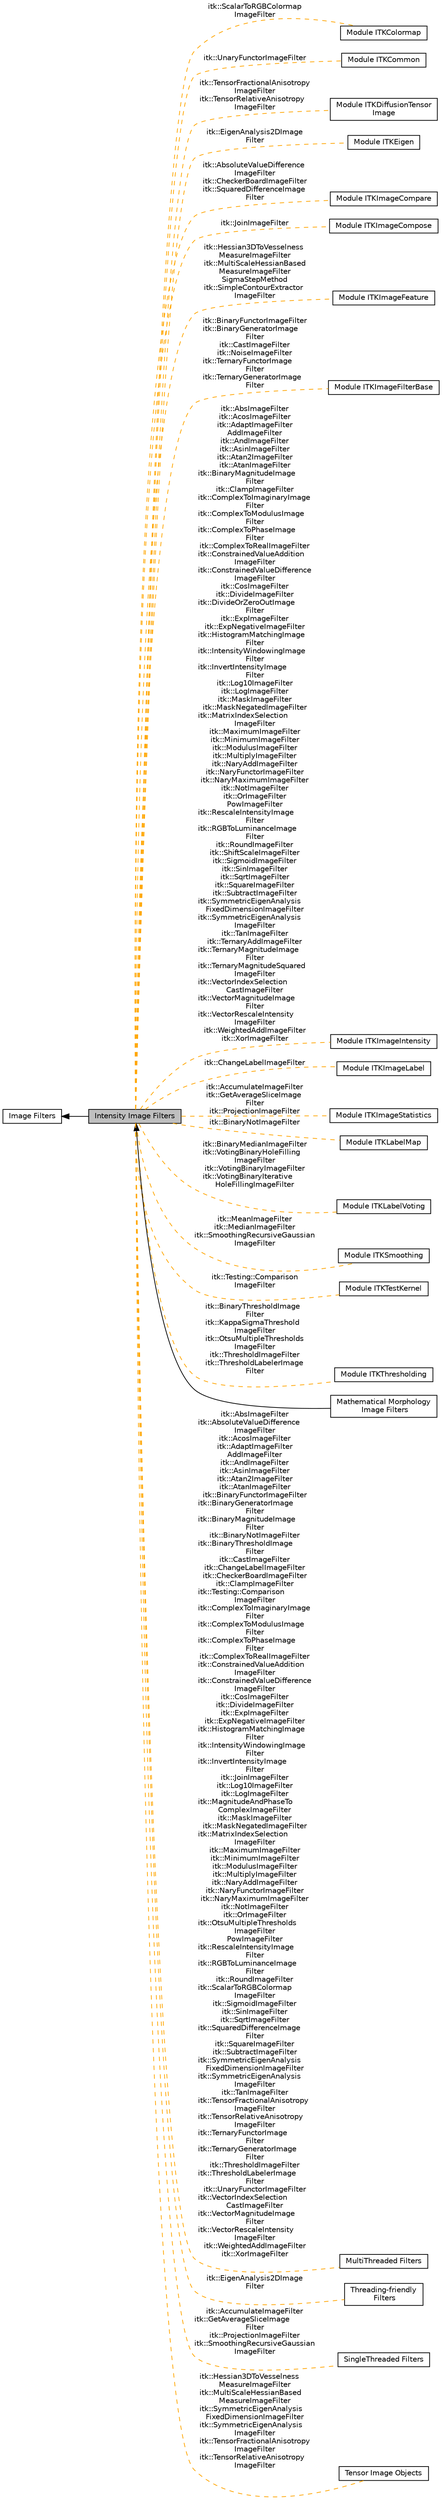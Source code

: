 digraph "Intensity Image Filters"
{
  edge [fontname="Helvetica",fontsize="10",labelfontname="Helvetica",labelfontsize="10"];
  node [fontname="Helvetica",fontsize="10",shape=box];
  rankdir=LR;
  Node21 [label="Module ITKColormap",height=0.2,width=0.4,color="black", fillcolor="white", style="filled",URL="$group__ITKColormap.html",tooltip=" "];
  Node23 [label="Module ITKCommon",height=0.2,width=0.4,color="black", fillcolor="white", style="filled",URL="$group__ITKCommon.html",tooltip=" "];
  Node22 [label="Module ITKDiffusionTensor\lImage",height=0.2,width=0.4,color="black", fillcolor="white", style="filled",URL="$group__ITKDiffusionTensorImage.html",tooltip=" "];
  Node16 [label="Module ITKEigen",height=0.2,width=0.4,color="black", fillcolor="white", style="filled",URL="$group__ITKEigen.html",tooltip=" "];
  Node6 [label="Module ITKImageCompare",height=0.2,width=0.4,color="black", fillcolor="white", style="filled",URL="$group__ITKImageCompare.html",tooltip=" "];
  Node19 [label="Module ITKImageCompose",height=0.2,width=0.4,color="black", fillcolor="white", style="filled",URL="$group__ITKImageCompose.html",tooltip=" "];
  Node18 [label="Module ITKImageFeature",height=0.2,width=0.4,color="black", fillcolor="white", style="filled",URL="$group__ITKImageFeature.html",tooltip=" "];
  Node9 [label="Module ITKImageFilterBase",height=0.2,width=0.4,color="black", fillcolor="white", style="filled",URL="$group__ITKImageFilterBase.html",tooltip=" "];
  Node5 [label="Module ITKImageIntensity",height=0.2,width=0.4,color="black", fillcolor="white", style="filled",URL="$group__ITKImageIntensity.html",tooltip=" "];
  Node13 [label="Module ITKImageLabel",height=0.2,width=0.4,color="black", fillcolor="white", style="filled",URL="$group__ITKImageLabel.html",tooltip=" "];
  Node8 [label="Module ITKImageStatistics",height=0.2,width=0.4,color="black", fillcolor="white", style="filled",URL="$group__ITKImageStatistics.html",tooltip=" "];
  Node11 [label="Module ITKLabelMap",height=0.2,width=0.4,color="black", fillcolor="white", style="filled",URL="$group__ITKLabelMap.html",tooltip=" "];
  Node10 [label="Module ITKLabelVoting",height=0.2,width=0.4,color="black", fillcolor="white", style="filled",URL="$group__ITKLabelVoting.html",tooltip=" "];
  Node20 [label="Module ITKSmoothing",height=0.2,width=0.4,color="black", fillcolor="white", style="filled",URL="$group__ITKSmoothing.html",tooltip=" "];
  Node14 [label="Module ITKTestKernel",height=0.2,width=0.4,color="black", fillcolor="white", style="filled",URL="$group__ITKTestKernel.html",tooltip=" "];
  Node12 [label="Module ITKThresholding",height=0.2,width=0.4,color="black", fillcolor="white", style="filled",URL="$group__ITKThresholding.html",tooltip=" "];
  Node2 [label="Image Filters",height=0.2,width=0.4,color="black", fillcolor="white", style="filled",URL="$group__ImageFilters.html",tooltip=" "];
  Node1 [label="Intensity Image Filters",height=0.2,width=0.4,color="black", fillcolor="grey75", style="filled", fontcolor="black",tooltip=" "];
  Node3 [label="Mathematical Morphology\l Image Filters",height=0.2,width=0.4,color="black", fillcolor="white", style="filled",URL="$group__MathematicalMorphologyImageFilters.html",tooltip=" "];
  Node4 [label="MultiThreaded Filters",height=0.2,width=0.4,color="black", fillcolor="white", style="filled",URL="$group__MultiThreaded.html",tooltip=" "];
  Node15 [label="Threading-friendly\l Filters",height=0.2,width=0.4,color="black", fillcolor="white", style="filled",URL="$group__ShouldBeThreaded.html",tooltip=" "];
  Node7 [label="SingleThreaded Filters",height=0.2,width=0.4,color="black", fillcolor="white", style="filled",URL="$group__SingleThreaded.html",tooltip=" "];
  Node17 [label="Tensor Image Objects",height=0.2,width=0.4,color="black", fillcolor="white", style="filled",URL="$group__TensorObjects.html",tooltip=" "];
  Node2->Node1 [shape=plaintext, dir="back", style="solid"];
  Node1->Node3 [shape=plaintext, dir="back", style="solid"];
  Node1->Node4 [shape=plaintext, label="itk::AbsImageFilter\nitk::AbsoluteValueDifference\lImageFilter\nitk::AcosImageFilter\nitk::AdaptImageFilter\nAddImageFilter\nitk::AndImageFilter\nitk::AsinImageFilter\nitk::Atan2ImageFilter\nitk::AtanImageFilter\nitk::BinaryFunctorImageFilter\nitk::BinaryGeneratorImage\lFilter\nitk::BinaryMagnitudeImage\lFilter\nitk::BinaryNotImageFilter\nitk::BinaryThresholdImage\lFilter\nitk::CastImageFilter\nitk::ChangeLabelImageFilter\nitk::CheckerBoardImageFilter\nitk::ClampImageFilter\nitk::Testing::Comparison\lImageFilter\nitk::ComplexToImaginaryImage\lFilter\nitk::ComplexToModulusImage\lFilter\nitk::ComplexToPhaseImage\lFilter\nitk::ComplexToRealImageFilter\nitk::ConstrainedValueAddition\lImageFilter\nitk::ConstrainedValueDifference\lImageFilter\nitk::CosImageFilter\nitk::DivideImageFilter\nitk::ExpImageFilter\nitk::ExpNegativeImageFilter\nitk::HistogramMatchingImage\lFilter\nitk::IntensityWindowingImage\lFilter\nitk::InvertIntensityImage\lFilter\nitk::JoinImageFilter\nitk::Log10ImageFilter\nitk::LogImageFilter\nitk::MagnitudeAndPhaseTo\lComplexImageFilter\nitk::MaskImageFilter\nitk::MaskNegatedImageFilter\nitk::MatrixIndexSelection\lImageFilter\nitk::MaximumImageFilter\nitk::MinimumImageFilter\nitk::ModulusImageFilter\nitk::MultiplyImageFilter\nitk::NaryAddImageFilter\nitk::NaryFunctorImageFilter\nitk::NaryMaximumImageFilter\nitk::NotImageFilter\nitk::OrImageFilter\nitk::OtsuMultipleThresholds\lImageFilter\nPowImageFilter\nitk::RescaleIntensityImage\lFilter\nitk::RGBToLuminanceImage\lFilter\nitk::RoundImageFilter\nitk::ScalarToRGBColormap\lImageFilter\nitk::SigmoidImageFilter\nitk::SinImageFilter\nitk::SqrtImageFilter\nitk::SquaredDifferenceImage\lFilter\nitk::SquareImageFilter\nitk::SubtractImageFilter\nitk::SymmetricEigenAnalysis\lFixedDimensionImageFilter\nitk::SymmetricEigenAnalysis\lImageFilter\nitk::TanImageFilter\nitk::TensorFractionalAnisotropy\lImageFilter\nitk::TensorRelativeAnisotropy\lImageFilter\nitk::TernaryFunctorImage\lFilter\nitk::TernaryGeneratorImage\lFilter\nitk::ThresholdImageFilter\nitk::ThresholdLabelerImage\lFilter\nitk::UnaryFunctorImageFilter\nitk::VectorIndexSelection\lCastImageFilter\nitk::VectorMagnitudeImage\lFilter\nitk::VectorRescaleIntensity\lImageFilter\nitk::WeightedAddImageFilter\nitk::XorImageFilter", color="orange", dir="none", style="dashed"];
  Node1->Node5 [shape=plaintext, label="itk::AbsImageFilter\nitk::AcosImageFilter\nitk::AdaptImageFilter\nAddImageFilter\nitk::AndImageFilter\nitk::AsinImageFilter\nitk::Atan2ImageFilter\nitk::AtanImageFilter\nitk::BinaryMagnitudeImage\lFilter\nitk::ClampImageFilter\nitk::ComplexToImaginaryImage\lFilter\nitk::ComplexToModulusImage\lFilter\nitk::ComplexToPhaseImage\lFilter\nitk::ComplexToRealImageFilter\nitk::ConstrainedValueAddition\lImageFilter\nitk::ConstrainedValueDifference\lImageFilter\nitk::CosImageFilter\nitk::DivideImageFilter\nitk::DivideOrZeroOutImage\lFilter\nitk::ExpImageFilter\nitk::ExpNegativeImageFilter\nitk::HistogramMatchingImage\lFilter\nitk::IntensityWindowingImage\lFilter\nitk::InvertIntensityImage\lFilter\nitk::Log10ImageFilter\nitk::LogImageFilter\nitk::MaskImageFilter\nitk::MaskNegatedImageFilter\nitk::MatrixIndexSelection\lImageFilter\nitk::MaximumImageFilter\nitk::MinimumImageFilter\nitk::ModulusImageFilter\nitk::MultiplyImageFilter\nitk::NaryAddImageFilter\nitk::NaryFunctorImageFilter\nitk::NaryMaximumImageFilter\nitk::NotImageFilter\nitk::OrImageFilter\nPowImageFilter\nitk::RescaleIntensityImage\lFilter\nitk::RGBToLuminanceImage\lFilter\nitk::RoundImageFilter\nitk::ShiftScaleImageFilter\nitk::SigmoidImageFilter\nitk::SinImageFilter\nitk::SqrtImageFilter\nitk::SquareImageFilter\nitk::SubtractImageFilter\nitk::SymmetricEigenAnalysis\lFixedDimensionImageFilter\nitk::SymmetricEigenAnalysis\lImageFilter\nitk::TanImageFilter\nitk::TernaryAddImageFilter\nitk::TernaryMagnitudeImage\lFilter\nitk::TernaryMagnitudeSquared\lImageFilter\nitk::VectorIndexSelection\lCastImageFilter\nitk::VectorMagnitudeImage\lFilter\nitk::VectorRescaleIntensity\lImageFilter\nitk::WeightedAddImageFilter\nitk::XorImageFilter", color="orange", dir="none", style="dashed"];
  Node1->Node6 [shape=plaintext, label="itk::AbsoluteValueDifference\lImageFilter\nitk::CheckerBoardImageFilter\nitk::SquaredDifferenceImage\lFilter", color="orange", dir="none", style="dashed"];
  Node1->Node7 [shape=plaintext, label="itk::AccumulateImageFilter\nitk::GetAverageSliceImage\lFilter\nitk::ProjectionImageFilter\nitk::SmoothingRecursiveGaussian\lImageFilter", color="orange", dir="none", style="dashed"];
  Node1->Node8 [shape=plaintext, label="itk::AccumulateImageFilter\nitk::GetAverageSliceImage\lFilter\nitk::ProjectionImageFilter", color="orange", dir="none", style="dashed"];
  Node1->Node9 [shape=plaintext, label="itk::BinaryFunctorImageFilter\nitk::BinaryGeneratorImage\lFilter\nitk::CastImageFilter\nitk::NoiseImageFilter\nitk::TernaryFunctorImage\lFilter\nitk::TernaryGeneratorImage\lFilter", color="orange", dir="none", style="dashed"];
  Node1->Node10 [shape=plaintext, label="itk::BinaryMedianImageFilter\nitk::VotingBinaryHoleFilling\lImageFilter\nitk::VotingBinaryImageFilter\nitk::VotingBinaryIterative\lHoleFillingImageFilter", color="orange", dir="none", style="dashed"];
  Node1->Node11 [shape=plaintext, label="itk::BinaryNotImageFilter", color="orange", dir="none", style="dashed"];
  Node1->Node12 [shape=plaintext, label="itk::BinaryThresholdImage\lFilter\nitk::KappaSigmaThreshold\lImageFilter\nitk::OtsuMultipleThresholds\lImageFilter\nitk::ThresholdImageFilter\nitk::ThresholdLabelerImage\lFilter", color="orange", dir="none", style="dashed"];
  Node1->Node13 [shape=plaintext, label="itk::ChangeLabelImageFilter", color="orange", dir="none", style="dashed"];
  Node1->Node14 [shape=plaintext, label="itk::Testing::Comparison\lImageFilter", color="orange", dir="none", style="dashed"];
  Node1->Node15 [shape=plaintext, label="itk::EigenAnalysis2DImage\lFilter", color="orange", dir="none", style="dashed"];
  Node1->Node16 [shape=plaintext, label="itk::EigenAnalysis2DImage\lFilter", color="orange", dir="none", style="dashed"];
  Node1->Node17 [shape=plaintext, label="itk::Hessian3DToVesselness\lMeasureImageFilter\nitk::MultiScaleHessianBased\lMeasureImageFilter\nitk::SymmetricEigenAnalysis\lFixedDimensionImageFilter\nitk::SymmetricEigenAnalysis\lImageFilter\nitk::TensorFractionalAnisotropy\lImageFilter\nitk::TensorRelativeAnisotropy\lImageFilter", color="orange", dir="none", style="dashed"];
  Node1->Node18 [shape=plaintext, label="itk::Hessian3DToVesselness\lMeasureImageFilter\nitk::MultiScaleHessianBased\lMeasureImageFilter\nSigmaStepMethod\nitk::SimpleContourExtractor\lImageFilter", color="orange", dir="none", style="dashed"];
  Node1->Node19 [shape=plaintext, label="itk::JoinImageFilter", color="orange", dir="none", style="dashed"];
  Node1->Node20 [shape=plaintext, label="itk::MeanImageFilter\nitk::MedianImageFilter\nitk::SmoothingRecursiveGaussian\lImageFilter", color="orange", dir="none", style="dashed"];
  Node1->Node21 [shape=plaintext, label="itk::ScalarToRGBColormap\lImageFilter", color="orange", dir="none", style="dashed"];
  Node1->Node22 [shape=plaintext, label="itk::TensorFractionalAnisotropy\lImageFilter\nitk::TensorRelativeAnisotropy\lImageFilter", color="orange", dir="none", style="dashed"];
  Node1->Node23 [shape=plaintext, label="itk::UnaryFunctorImageFilter", color="orange", dir="none", style="dashed"];
}
